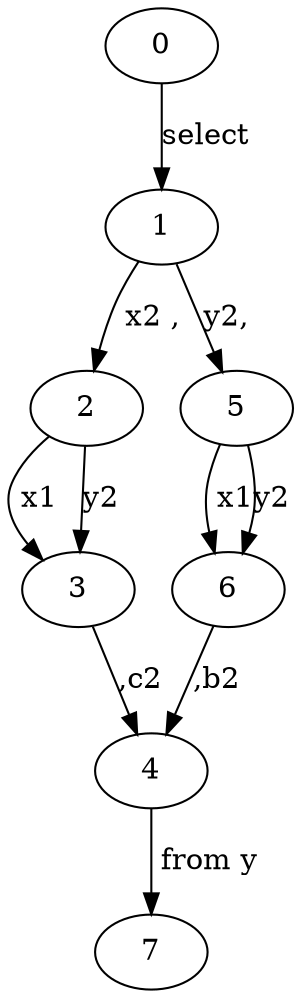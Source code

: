 digraph G {
0 ;
1 ;
2 ;
3 ;
4 ;
5 ;
6 ;
7 ;
0 -> 1 [ label="select "];
1 -> 2 [ label=" x2 ,"];
1 -> 5 [ label="y2,"];
2 -> 3 [ label=" x1"];
2 -> 3 [ label="y2"];
3 -> 4 [ label=",c2"];
4 -> 7 [ label=" from y  "];
5 -> 6 [ label=" x1"];
5 -> 6 [ label="y2"];
6 -> 4 [ label=",b2"];
}
